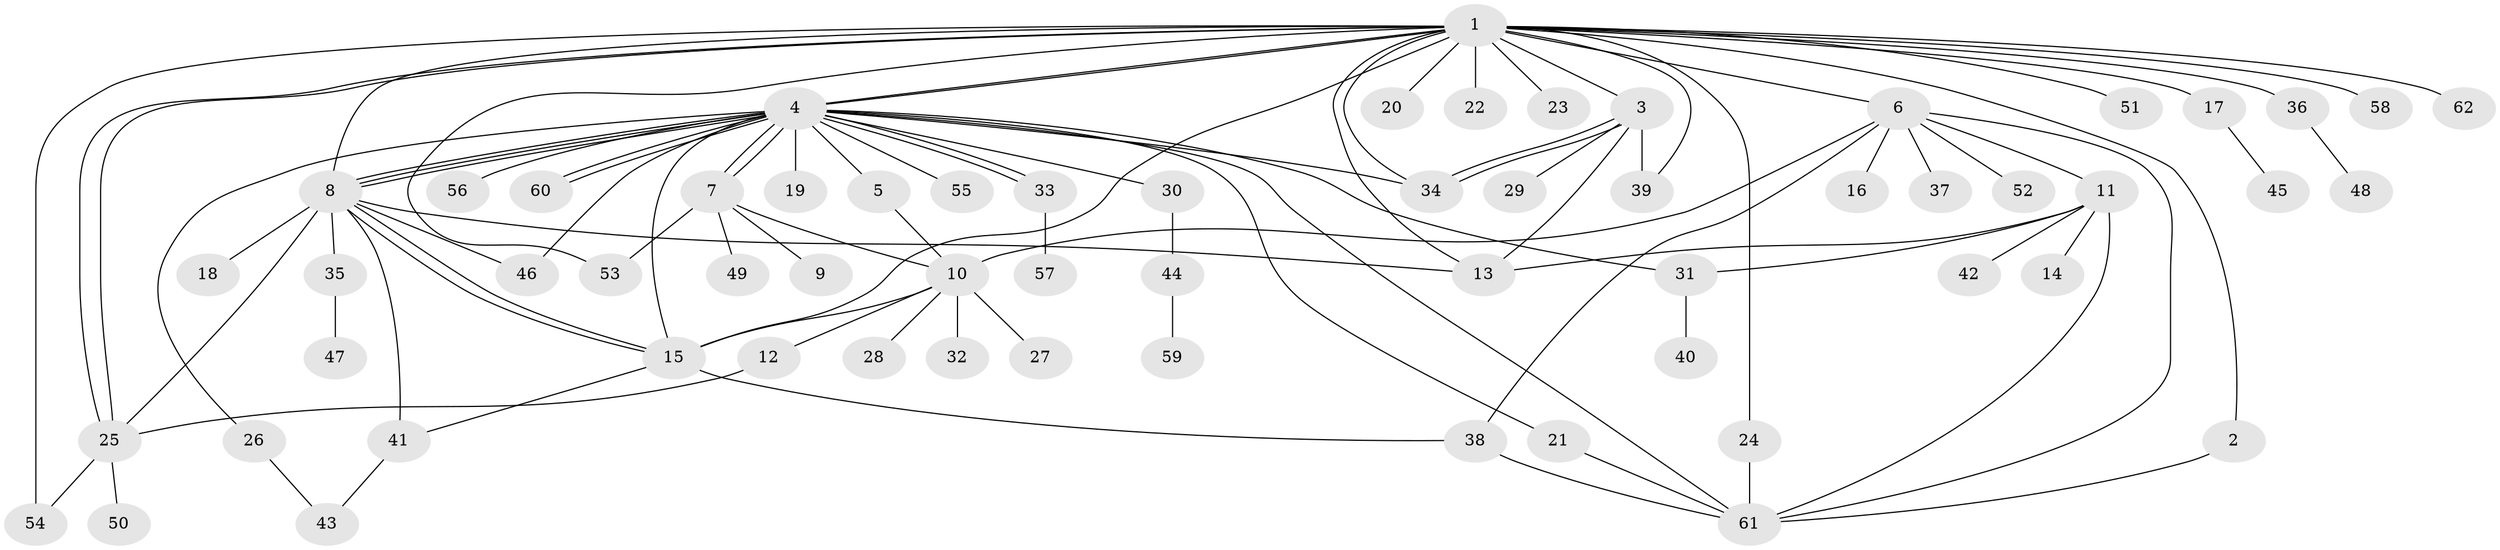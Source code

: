 // coarse degree distribution, {2: 0.125, 7: 0.03125, 1: 0.53125, 4: 0.09375, 5: 0.0625, 6: 0.0625, 3: 0.03125, 12: 0.03125, 17: 0.03125}
// Generated by graph-tools (version 1.1) at 2025/36/03/04/25 23:36:56]
// undirected, 62 vertices, 97 edges
graph export_dot {
  node [color=gray90,style=filled];
  1;
  2;
  3;
  4;
  5;
  6;
  7;
  8;
  9;
  10;
  11;
  12;
  13;
  14;
  15;
  16;
  17;
  18;
  19;
  20;
  21;
  22;
  23;
  24;
  25;
  26;
  27;
  28;
  29;
  30;
  31;
  32;
  33;
  34;
  35;
  36;
  37;
  38;
  39;
  40;
  41;
  42;
  43;
  44;
  45;
  46;
  47;
  48;
  49;
  50;
  51;
  52;
  53;
  54;
  55;
  56;
  57;
  58;
  59;
  60;
  61;
  62;
  1 -- 2;
  1 -- 3;
  1 -- 4;
  1 -- 4;
  1 -- 6;
  1 -- 8;
  1 -- 13;
  1 -- 15;
  1 -- 17;
  1 -- 20;
  1 -- 22;
  1 -- 23;
  1 -- 24;
  1 -- 25;
  1 -- 25;
  1 -- 34;
  1 -- 36;
  1 -- 39;
  1 -- 51;
  1 -- 53;
  1 -- 54;
  1 -- 58;
  1 -- 62;
  2 -- 61;
  3 -- 13;
  3 -- 29;
  3 -- 34;
  3 -- 34;
  3 -- 39;
  4 -- 5;
  4 -- 7;
  4 -- 7;
  4 -- 8;
  4 -- 8;
  4 -- 8;
  4 -- 15;
  4 -- 19;
  4 -- 21;
  4 -- 26;
  4 -- 30;
  4 -- 31;
  4 -- 33;
  4 -- 33;
  4 -- 34;
  4 -- 46;
  4 -- 55;
  4 -- 56;
  4 -- 60;
  4 -- 60;
  4 -- 61;
  5 -- 10;
  6 -- 10;
  6 -- 11;
  6 -- 16;
  6 -- 37;
  6 -- 38;
  6 -- 52;
  6 -- 61;
  7 -- 9;
  7 -- 10;
  7 -- 49;
  7 -- 53;
  8 -- 13;
  8 -- 15;
  8 -- 15;
  8 -- 18;
  8 -- 25;
  8 -- 35;
  8 -- 41;
  8 -- 46;
  10 -- 12;
  10 -- 15;
  10 -- 27;
  10 -- 28;
  10 -- 32;
  11 -- 13;
  11 -- 14;
  11 -- 31;
  11 -- 42;
  11 -- 61;
  12 -- 25;
  15 -- 38;
  15 -- 41;
  17 -- 45;
  21 -- 61;
  24 -- 61;
  25 -- 50;
  25 -- 54;
  26 -- 43;
  30 -- 44;
  31 -- 40;
  33 -- 57;
  35 -- 47;
  36 -- 48;
  38 -- 61;
  41 -- 43;
  44 -- 59;
}
